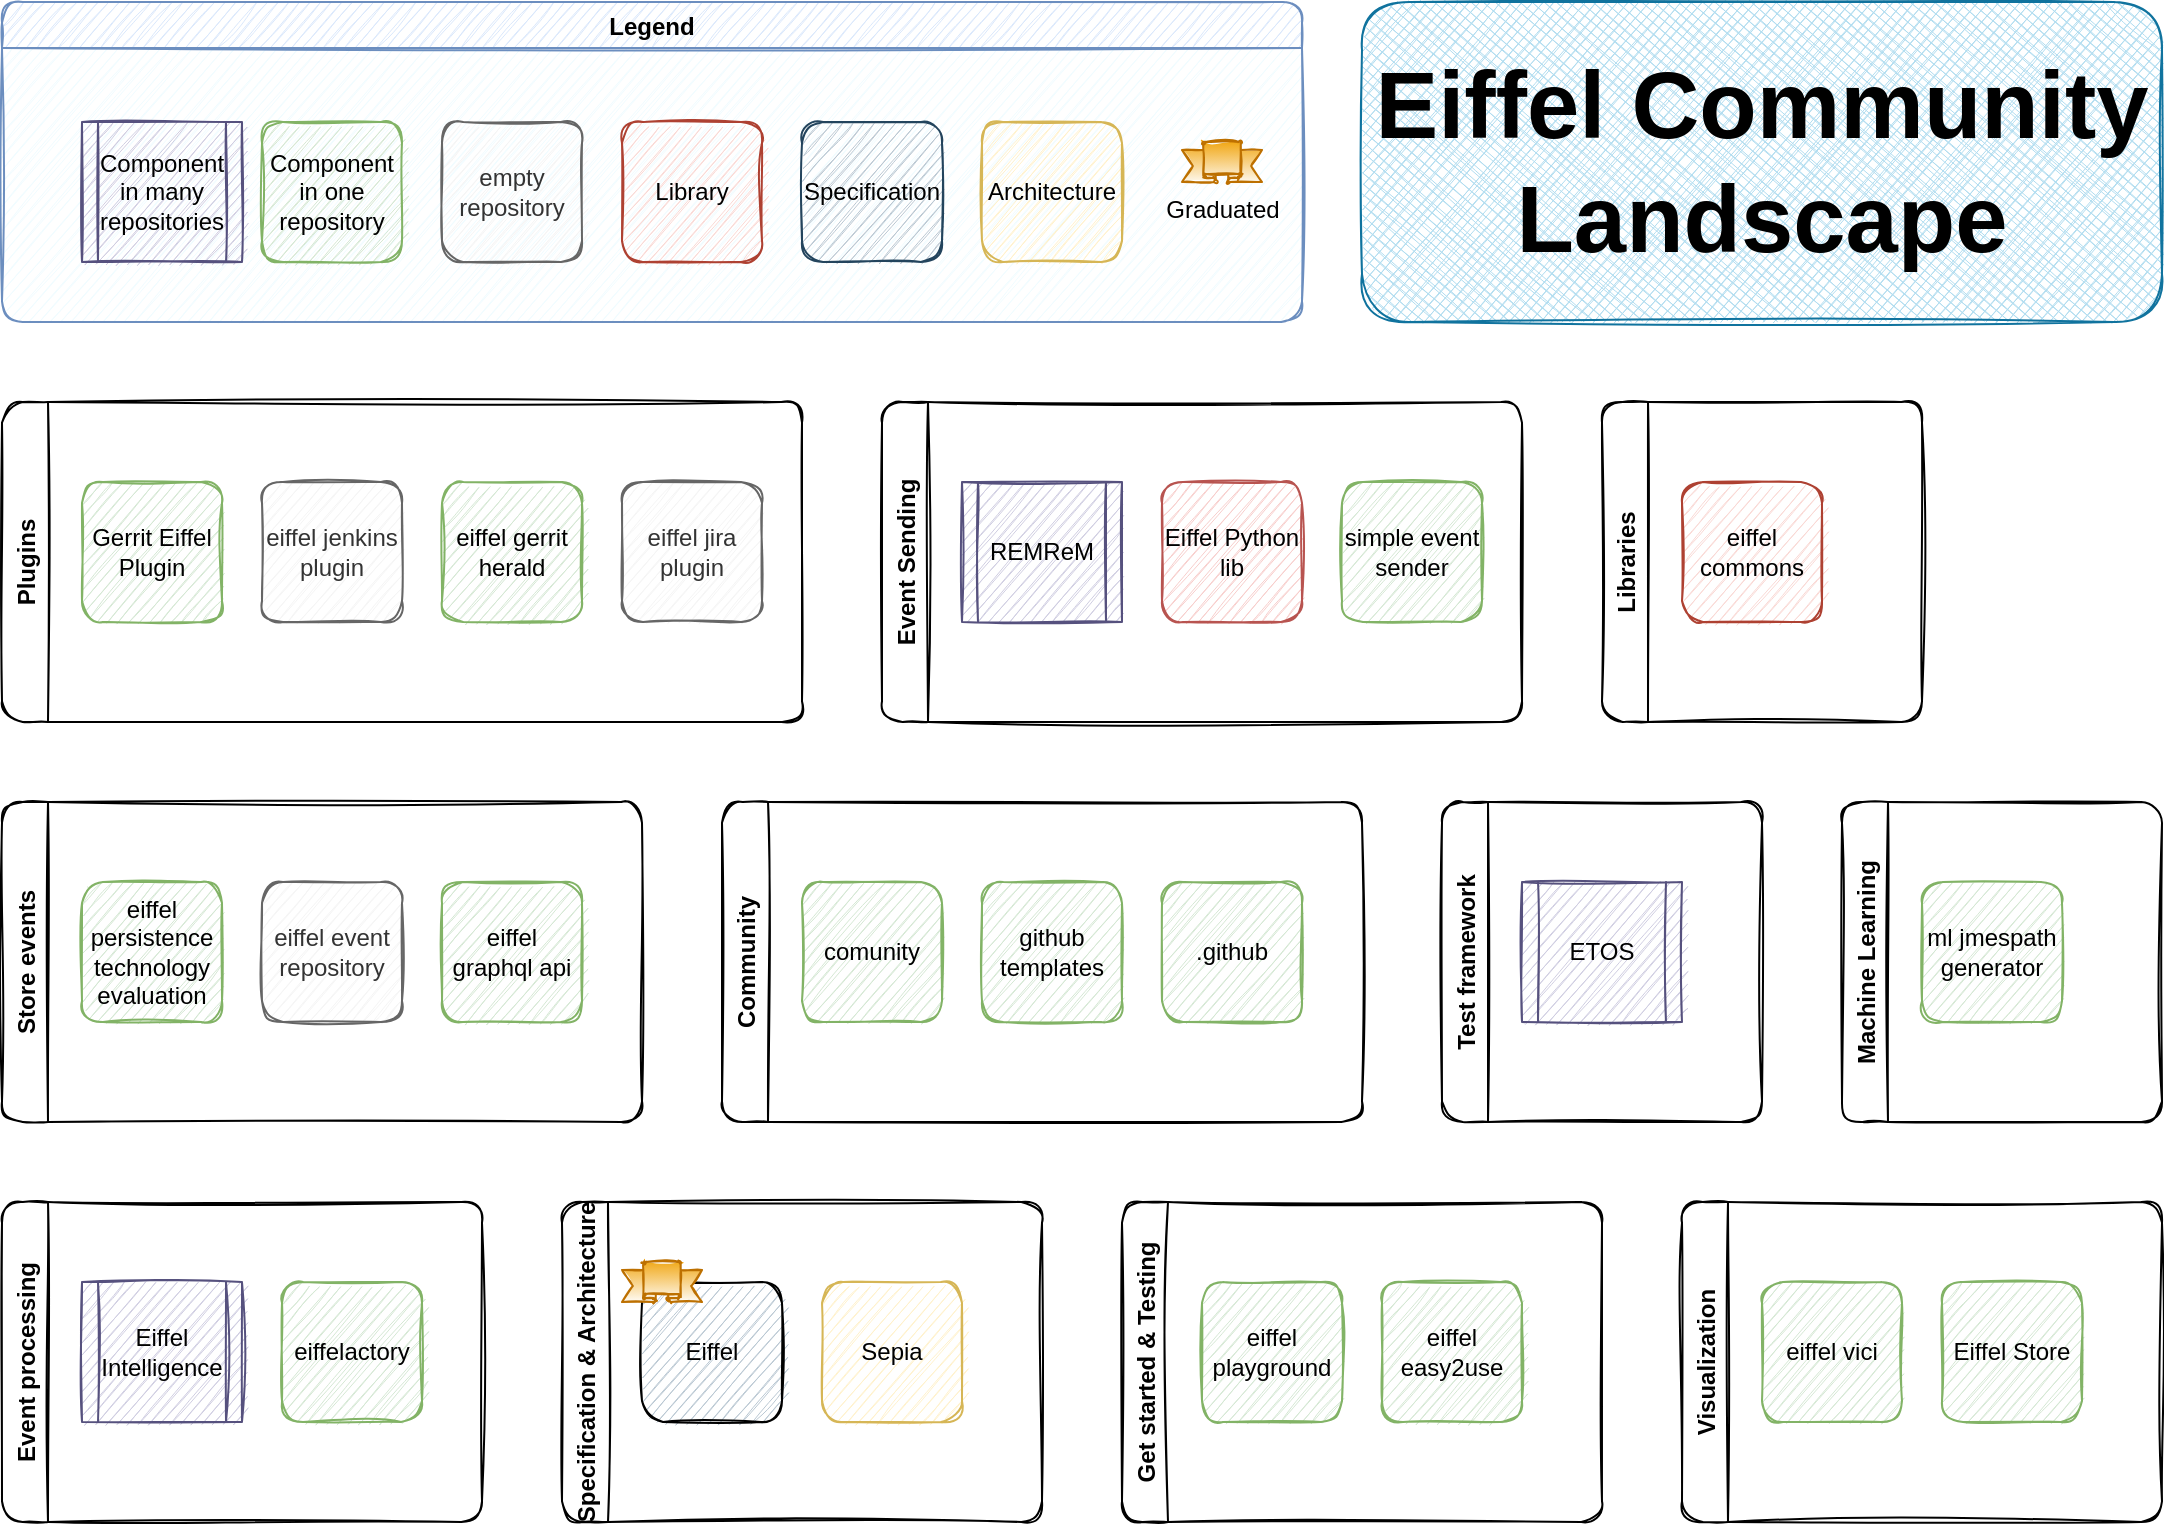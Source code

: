 <mxfile version="14.6.13" type="device"><diagram id="w1ZEGMjmR53ewqX5dvrm" name="Page-1"><mxGraphModel dx="2000" dy="1222" grid="1" gridSize="10" guides="1" tooltips="1" connect="1" arrows="1" fold="1" page="1" pageScale="1" pageWidth="1169" pageHeight="827" math="0" shadow="0"><root><mxCell id="0"/><mxCell id="1" parent="0"/><mxCell id="4cnv7Ipchus3uO7nBkjI-7" value="Sepia" style="whiteSpace=wrap;html=1;aspect=fixed;sketch=1;rounded=1;fillColor=#fff2cc;strokeColor=#d6b656;" parent="1" vertex="1"><mxGeometry x="450" y="680" width="70" height="70" as="geometry"/></mxCell><mxCell id="zqeIun6VxYZo0FJ2K99U-20" value="Store events" style="swimlane;horizontal=0;rounded=1;sketch=1;" parent="1" vertex="1"><mxGeometry x="40" y="440" width="320" height="160" as="geometry"/></mxCell><mxCell id="zqeIun6VxYZo0FJ2K99U-11" value="eiffel persistence technology evaluation" style="whiteSpace=wrap;html=1;aspect=fixed;sketch=1;rounded=1;fillColor=#d5e8d4;strokeColor=#82b366;" parent="zqeIun6VxYZo0FJ2K99U-20" vertex="1"><mxGeometry x="40" y="40" width="70" height="70" as="geometry"/></mxCell><mxCell id="zqeIun6VxYZo0FJ2K99U-19" value="eiffel event repository" style="whiteSpace=wrap;html=1;aspect=fixed;sketch=1;rounded=1;fillColor=#f5f5f5;strokeColor=#666666;fontColor=#333333;" parent="zqeIun6VxYZo0FJ2K99U-20" vertex="1"><mxGeometry x="130" y="40" width="70" height="70" as="geometry"/></mxCell><mxCell id="zqeIun6VxYZo0FJ2K99U-6" value="eiffel graphql api" style="whiteSpace=wrap;html=1;aspect=fixed;sketch=1;rounded=1;fillColor=#d5e8d4;strokeColor=#82b366;" parent="zqeIun6VxYZo0FJ2K99U-20" vertex="1"><mxGeometry x="220" y="40" width="70" height="70" as="geometry"/></mxCell><mxCell id="zqeIun6VxYZo0FJ2K99U-23" value="Plugins" style="swimlane;horizontal=0;rounded=1;sketch=1;" parent="1" vertex="1"><mxGeometry x="40" y="240" width="400" height="160" as="geometry"/></mxCell><mxCell id="zqeIun6VxYZo0FJ2K99U-2" value="Gerrit Eiffel Plugin" style="whiteSpace=wrap;html=1;aspect=fixed;sketch=1;rounded=1;fillColor=#d5e8d4;strokeColor=#82b366;" parent="zqeIun6VxYZo0FJ2K99U-23" vertex="1"><mxGeometry x="40" y="40" width="70" height="70" as="geometry"/></mxCell><mxCell id="zqeIun6VxYZo0FJ2K99U-7" value="eiffel gerrit herald" style="whiteSpace=wrap;html=1;aspect=fixed;sketch=1;rounded=1;fillColor=#d5e8d4;strokeColor=#82b366;" parent="zqeIun6VxYZo0FJ2K99U-23" vertex="1"><mxGeometry x="220" y="40" width="70" height="70" as="geometry"/></mxCell><mxCell id="zqeIun6VxYZo0FJ2K99U-9" value="eiffel jenkins plugin" style="whiteSpace=wrap;html=1;aspect=fixed;sketch=1;rounded=1;fillColor=#f5f5f5;strokeColor=#666666;fontColor=#333333;" parent="zqeIun6VxYZo0FJ2K99U-23" vertex="1"><mxGeometry x="130" y="40" width="70" height="70" as="geometry"/></mxCell><mxCell id="zqeIun6VxYZo0FJ2K99U-15" value="eiffel jira plugin" style="whiteSpace=wrap;html=1;aspect=fixed;sketch=1;rounded=1;fillColor=#f5f5f5;strokeColor=#666666;fontColor=#333333;" parent="zqeIun6VxYZo0FJ2K99U-23" vertex="1"><mxGeometry x="310" y="40" width="70" height="70" as="geometry"/></mxCell><mxCell id="zqeIun6VxYZo0FJ2K99U-24" value="Specification &amp; Architecture" style="swimlane;horizontal=0;rounded=1;sketch=1;" parent="1" vertex="1"><mxGeometry x="320" y="640" width="240" height="160" as="geometry"/></mxCell><mxCell id="4cnv7Ipchus3uO7nBkjI-6" value="&lt;div&gt;Eiffel&lt;/div&gt;" style="whiteSpace=wrap;html=1;aspect=fixed;sketch=1;rounded=1;fillColor=#bac8d3;shadow=0;glass=0;" parent="zqeIun6VxYZo0FJ2K99U-24" vertex="1"><mxGeometry x="40" y="40" width="70" height="70" as="geometry"/></mxCell><mxCell id="pbUG1Z5GE2ASGBCX3JOG-9" value="" style="verticalLabelPosition=bottom;verticalAlign=top;html=1;shape=mxgraph.basic.banner;rounded=1;shadow=0;glass=0;sketch=1;fillColor=#f0a30a;strokeColor=#BD7000;fontColor=#000000;gradientColor=#ffffff;" vertex="1" parent="zqeIun6VxYZo0FJ2K99U-24"><mxGeometry x="30" y="30" width="40" height="20" as="geometry"/></mxCell><mxCell id="zqeIun6VxYZo0FJ2K99U-26" value="Event Sending" style="swimlane;horizontal=0;rounded=1;sketch=1;glass=0;shadow=0;" parent="1" vertex="1"><mxGeometry x="480" y="240" width="320" height="160" as="geometry"/></mxCell><mxCell id="4cnv7Ipchus3uO7nBkjI-1" value="REMReM" style="shape=process;whiteSpace=wrap;html=1;backgroundOutline=1;fontFamily=Helvetica;fontSize=12;align=center;strokeColor=#56517e;fillColor=#d0cee2;sketch=1;" parent="zqeIun6VxYZo0FJ2K99U-26" vertex="1"><mxGeometry x="40" y="40" width="80" height="70" as="geometry"/></mxCell><mxCell id="zqeIun6VxYZo0FJ2K99U-4" value="&lt;div&gt;Eiffel Python lib&lt;/div&gt;" style="whiteSpace=wrap;html=1;aspect=fixed;sketch=1;rounded=1;fillColor=#f8cecc;strokeColor=#b85450;" parent="zqeIun6VxYZo0FJ2K99U-26" vertex="1"><mxGeometry x="140" y="40" width="70" height="70" as="geometry"/></mxCell><mxCell id="zqeIun6VxYZo0FJ2K99U-5" value="&lt;div&gt;simple event sender &lt;br&gt;&lt;/div&gt;" style="whiteSpace=wrap;html=1;aspect=fixed;sketch=1;rounded=1;fillColor=#d5e8d4;strokeColor=#82b366;" parent="zqeIun6VxYZo0FJ2K99U-26" vertex="1"><mxGeometry x="230" y="40" width="70" height="70" as="geometry"/></mxCell><mxCell id="zqeIun6VxYZo0FJ2K99U-27" value="Get started &amp; Testing" style="swimlane;horizontal=0;rounded=1;sketch=1;" parent="1" vertex="1"><mxGeometry x="600" y="640" width="240" height="160" as="geometry"/></mxCell><mxCell id="zqeIun6VxYZo0FJ2K99U-16" value="eiffel playground" style="whiteSpace=wrap;html=1;aspect=fixed;sketch=1;rounded=1;fillColor=#d5e8d4;strokeColor=#82b366;" parent="zqeIun6VxYZo0FJ2K99U-27" vertex="1"><mxGeometry x="40" y="40" width="70" height="70" as="geometry"/></mxCell><mxCell id="zqeIun6VxYZo0FJ2K99U-8" value="eiffel easy2use" style="whiteSpace=wrap;html=1;aspect=fixed;sketch=1;rounded=1;fillColor=#d5e8d4;strokeColor=#82b366;" parent="zqeIun6VxYZo0FJ2K99U-27" vertex="1"><mxGeometry x="130" y="40" width="70" height="70" as="geometry"/></mxCell><mxCell id="zqeIun6VxYZo0FJ2K99U-28" value="Machine Learning" style="swimlane;horizontal=0;rounded=1;sketch=1;" parent="1" vertex="1"><mxGeometry x="960" y="440" width="160" height="160" as="geometry"/></mxCell><mxCell id="zqeIun6VxYZo0FJ2K99U-10" value="ml jmespath generator" style="whiteSpace=wrap;html=1;aspect=fixed;sketch=1;rounded=1;fillColor=#d5e8d4;strokeColor=#82b366;" parent="zqeIun6VxYZo0FJ2K99U-28" vertex="1"><mxGeometry x="40" y="40" width="70" height="70" as="geometry"/></mxCell><mxCell id="zqeIun6VxYZo0FJ2K99U-29" value="Visualization" style="swimlane;horizontal=0;rounded=1;sketch=1;" parent="1" vertex="1"><mxGeometry x="880" y="640" width="240" height="160" as="geometry"/></mxCell><mxCell id="zqeIun6VxYZo0FJ2K99U-18" value="eiffel vici" style="whiteSpace=wrap;html=1;aspect=fixed;sketch=1;rounded=1;fillColor=#d5e8d4;strokeColor=#82b366;" parent="zqeIun6VxYZo0FJ2K99U-29" vertex="1"><mxGeometry x="40" y="40" width="70" height="70" as="geometry"/></mxCell><mxCell id="zqeIun6VxYZo0FJ2K99U-3" value="&lt;div&gt;Eiffel Store&lt;/div&gt;" style="whiteSpace=wrap;html=1;aspect=fixed;sketch=1;rounded=1;fillColor=#d5e8d4;strokeColor=#82b366;" parent="zqeIun6VxYZo0FJ2K99U-29" vertex="1"><mxGeometry x="130" y="40" width="70" height="70" as="geometry"/></mxCell><mxCell id="zqeIun6VxYZo0FJ2K99U-32" value="Event processing" style="swimlane;horizontal=0;rounded=1;sketch=1;" parent="1" vertex="1"><mxGeometry x="40" y="640" width="240" height="160" as="geometry"/></mxCell><mxCell id="4cnv7Ipchus3uO7nBkjI-5" value="Eiffel Intelligence" style="shape=process;whiteSpace=wrap;html=1;backgroundOutline=1;fontFamily=Helvetica;fontSize=12;align=center;strokeColor=#56517e;fillColor=#d0cee2;sketch=1;" parent="zqeIun6VxYZo0FJ2K99U-32" vertex="1"><mxGeometry x="40" y="40" width="80" height="70" as="geometry"/></mxCell><mxCell id="zqeIun6VxYZo0FJ2K99U-13" value="eiffelactory" style="whiteSpace=wrap;html=1;aspect=fixed;sketch=1;rounded=1;fillColor=#d5e8d4;strokeColor=#82b366;" parent="zqeIun6VxYZo0FJ2K99U-32" vertex="1"><mxGeometry x="140" y="40" width="70" height="70" as="geometry"/></mxCell><mxCell id="zqeIun6VxYZo0FJ2K99U-33" value="Test framework" style="swimlane;horizontal=0;rounded=1;sketch=1;" parent="1" vertex="1"><mxGeometry x="760" y="440" width="160" height="160" as="geometry"/></mxCell><mxCell id="zqeIun6VxYZo0FJ2K99U-1" value="&lt;div&gt;ETOS&lt;/div&gt;" style="shape=process;whiteSpace=wrap;html=1;backgroundOutline=1;fontFamily=Helvetica;fontSize=12;align=center;strokeColor=#56517e;fillColor=#d0cee2;sketch=1;" parent="zqeIun6VxYZo0FJ2K99U-33" vertex="1"><mxGeometry x="40" y="40" width="80" height="70" as="geometry"/></mxCell><mxCell id="zqeIun6VxYZo0FJ2K99U-35" value="Community" style="swimlane;horizontal=0;rounded=1;sketch=1;" parent="1" vertex="1"><mxGeometry x="400" y="440" width="320" height="160" as="geometry"/></mxCell><mxCell id="zqeIun6VxYZo0FJ2K99U-36" value="comunity" style="whiteSpace=wrap;html=1;aspect=fixed;sketch=1;rounded=1;fillColor=#d5e8d4;strokeColor=#82b366;" parent="zqeIun6VxYZo0FJ2K99U-35" vertex="1"><mxGeometry x="40" y="40" width="70" height="70" as="geometry"/></mxCell><mxCell id="zqeIun6VxYZo0FJ2K99U-37" value="github templates" style="whiteSpace=wrap;html=1;aspect=fixed;sketch=1;rounded=1;fillColor=#d5e8d4;strokeColor=#82b366;" parent="zqeIun6VxYZo0FJ2K99U-35" vertex="1"><mxGeometry x="130" y="40" width="70" height="70" as="geometry"/></mxCell><mxCell id="zqeIun6VxYZo0FJ2K99U-38" value=".github" style="whiteSpace=wrap;html=1;aspect=fixed;sketch=1;rounded=1;fillColor=#d5e8d4;strokeColor=#82b366;" parent="zqeIun6VxYZo0FJ2K99U-35" vertex="1"><mxGeometry x="220" y="40" width="70" height="70" as="geometry"/></mxCell><mxCell id="zqeIun6VxYZo0FJ2K99U-40" value="Libraries" style="swimlane;horizontal=0;rounded=1;sketch=1;" parent="1" vertex="1"><mxGeometry x="840" y="240" width="160" height="160" as="geometry"/></mxCell><mxCell id="zqeIun6VxYZo0FJ2K99U-12" value="eiffel commons" style="whiteSpace=wrap;html=1;aspect=fixed;sketch=1;rounded=1;fillColor=#fad9d5;strokeColor=#ae4132;" parent="zqeIun6VxYZo0FJ2K99U-40" vertex="1"><mxGeometry x="40" y="40" width="70" height="70" as="geometry"/></mxCell><mxCell id="pbUG1Z5GE2ASGBCX3JOG-1" value="Legend" style="swimlane;rounded=1;sketch=1;glass=0;shadow=0;fillColor=#dae8fc;strokeColor=#6c8ebf;swimlaneFillColor=#F0FCFF;" vertex="1" parent="1"><mxGeometry x="40" y="40" width="650" height="160" as="geometry"/></mxCell><mxCell id="pbUG1Z5GE2ASGBCX3JOG-3" value="Component in one repository" style="whiteSpace=wrap;html=1;aspect=fixed;sketch=1;rounded=1;fillColor=#d5e8d4;strokeColor=#82b366;" vertex="1" parent="pbUG1Z5GE2ASGBCX3JOG-1"><mxGeometry x="130" y="60" width="70" height="70" as="geometry"/></mxCell><mxCell id="pbUG1Z5GE2ASGBCX3JOG-5" value="Library" style="whiteSpace=wrap;html=1;aspect=fixed;sketch=1;rounded=1;fillColor=#fad9d5;strokeColor=#ae4132;" vertex="1" parent="pbUG1Z5GE2ASGBCX3JOG-1"><mxGeometry x="310" y="60" width="70" height="70" as="geometry"/></mxCell><mxCell id="pbUG1Z5GE2ASGBCX3JOG-4" value="empty repository" style="whiteSpace=wrap;html=1;aspect=fixed;sketch=1;rounded=1;fillColor=#f5f5f5;strokeColor=#666666;fontColor=#333333;" vertex="1" parent="pbUG1Z5GE2ASGBCX3JOG-1"><mxGeometry x="220" y="60" width="70" height="70" as="geometry"/></mxCell><mxCell id="pbUG1Z5GE2ASGBCX3JOG-7" value="Architecture" style="whiteSpace=wrap;html=1;aspect=fixed;sketch=1;rounded=1;fillColor=#fff2cc;strokeColor=#d6b656;" vertex="1" parent="pbUG1Z5GE2ASGBCX3JOG-1"><mxGeometry x="490" y="60" width="70" height="70" as="geometry"/></mxCell><mxCell id="pbUG1Z5GE2ASGBCX3JOG-8" value="&lt;div&gt;Specification&lt;/div&gt;" style="whiteSpace=wrap;html=1;aspect=fixed;sketch=1;rounded=1;fillColor=#bac8d3;strokeColor=#23445d;" vertex="1" parent="pbUG1Z5GE2ASGBCX3JOG-1"><mxGeometry x="400" y="60" width="70" height="70" as="geometry"/></mxCell><mxCell id="pbUG1Z5GE2ASGBCX3JOG-10" value="Graduated" style="verticalLabelPosition=bottom;verticalAlign=top;html=1;shape=mxgraph.basic.banner;rounded=1;shadow=0;glass=0;sketch=1;fillColor=#f0a30a;strokeColor=#BD7000;fontColor=#000000;gradientColor=#ffffff;" vertex="1" parent="pbUG1Z5GE2ASGBCX3JOG-1"><mxGeometry x="590" y="70" width="40" height="20" as="geometry"/></mxCell><mxCell id="pbUG1Z5GE2ASGBCX3JOG-2" value="&lt;div&gt;Component in many repositories&lt;/div&gt;" style="shape=process;whiteSpace=wrap;html=1;backgroundOutline=1;fontFamily=Helvetica;fontSize=12;align=center;strokeColor=#56517e;fillColor=#d0cee2;sketch=1;" vertex="1" parent="1"><mxGeometry x="80" y="100" width="80" height="70" as="geometry"/></mxCell><mxCell id="pbUG1Z5GE2ASGBCX3JOG-11" value="Eiffel Community Landscape" style="text;align=center;verticalAlign=middle;whiteSpace=wrap;rounded=1;shadow=0;glass=0;sketch=1;fontSize=47;fontStyle=1;labelBorderColor=none;fontFamily=Helvetica;labelBackgroundColor=none;fillStyle=cross-hatch;fillColor=#b1ddf0;strokeColor=#10739e;" vertex="1" parent="1"><mxGeometry x="720" y="40" width="400" height="160" as="geometry"/></mxCell></root></mxGraphModel></diagram></mxfile>